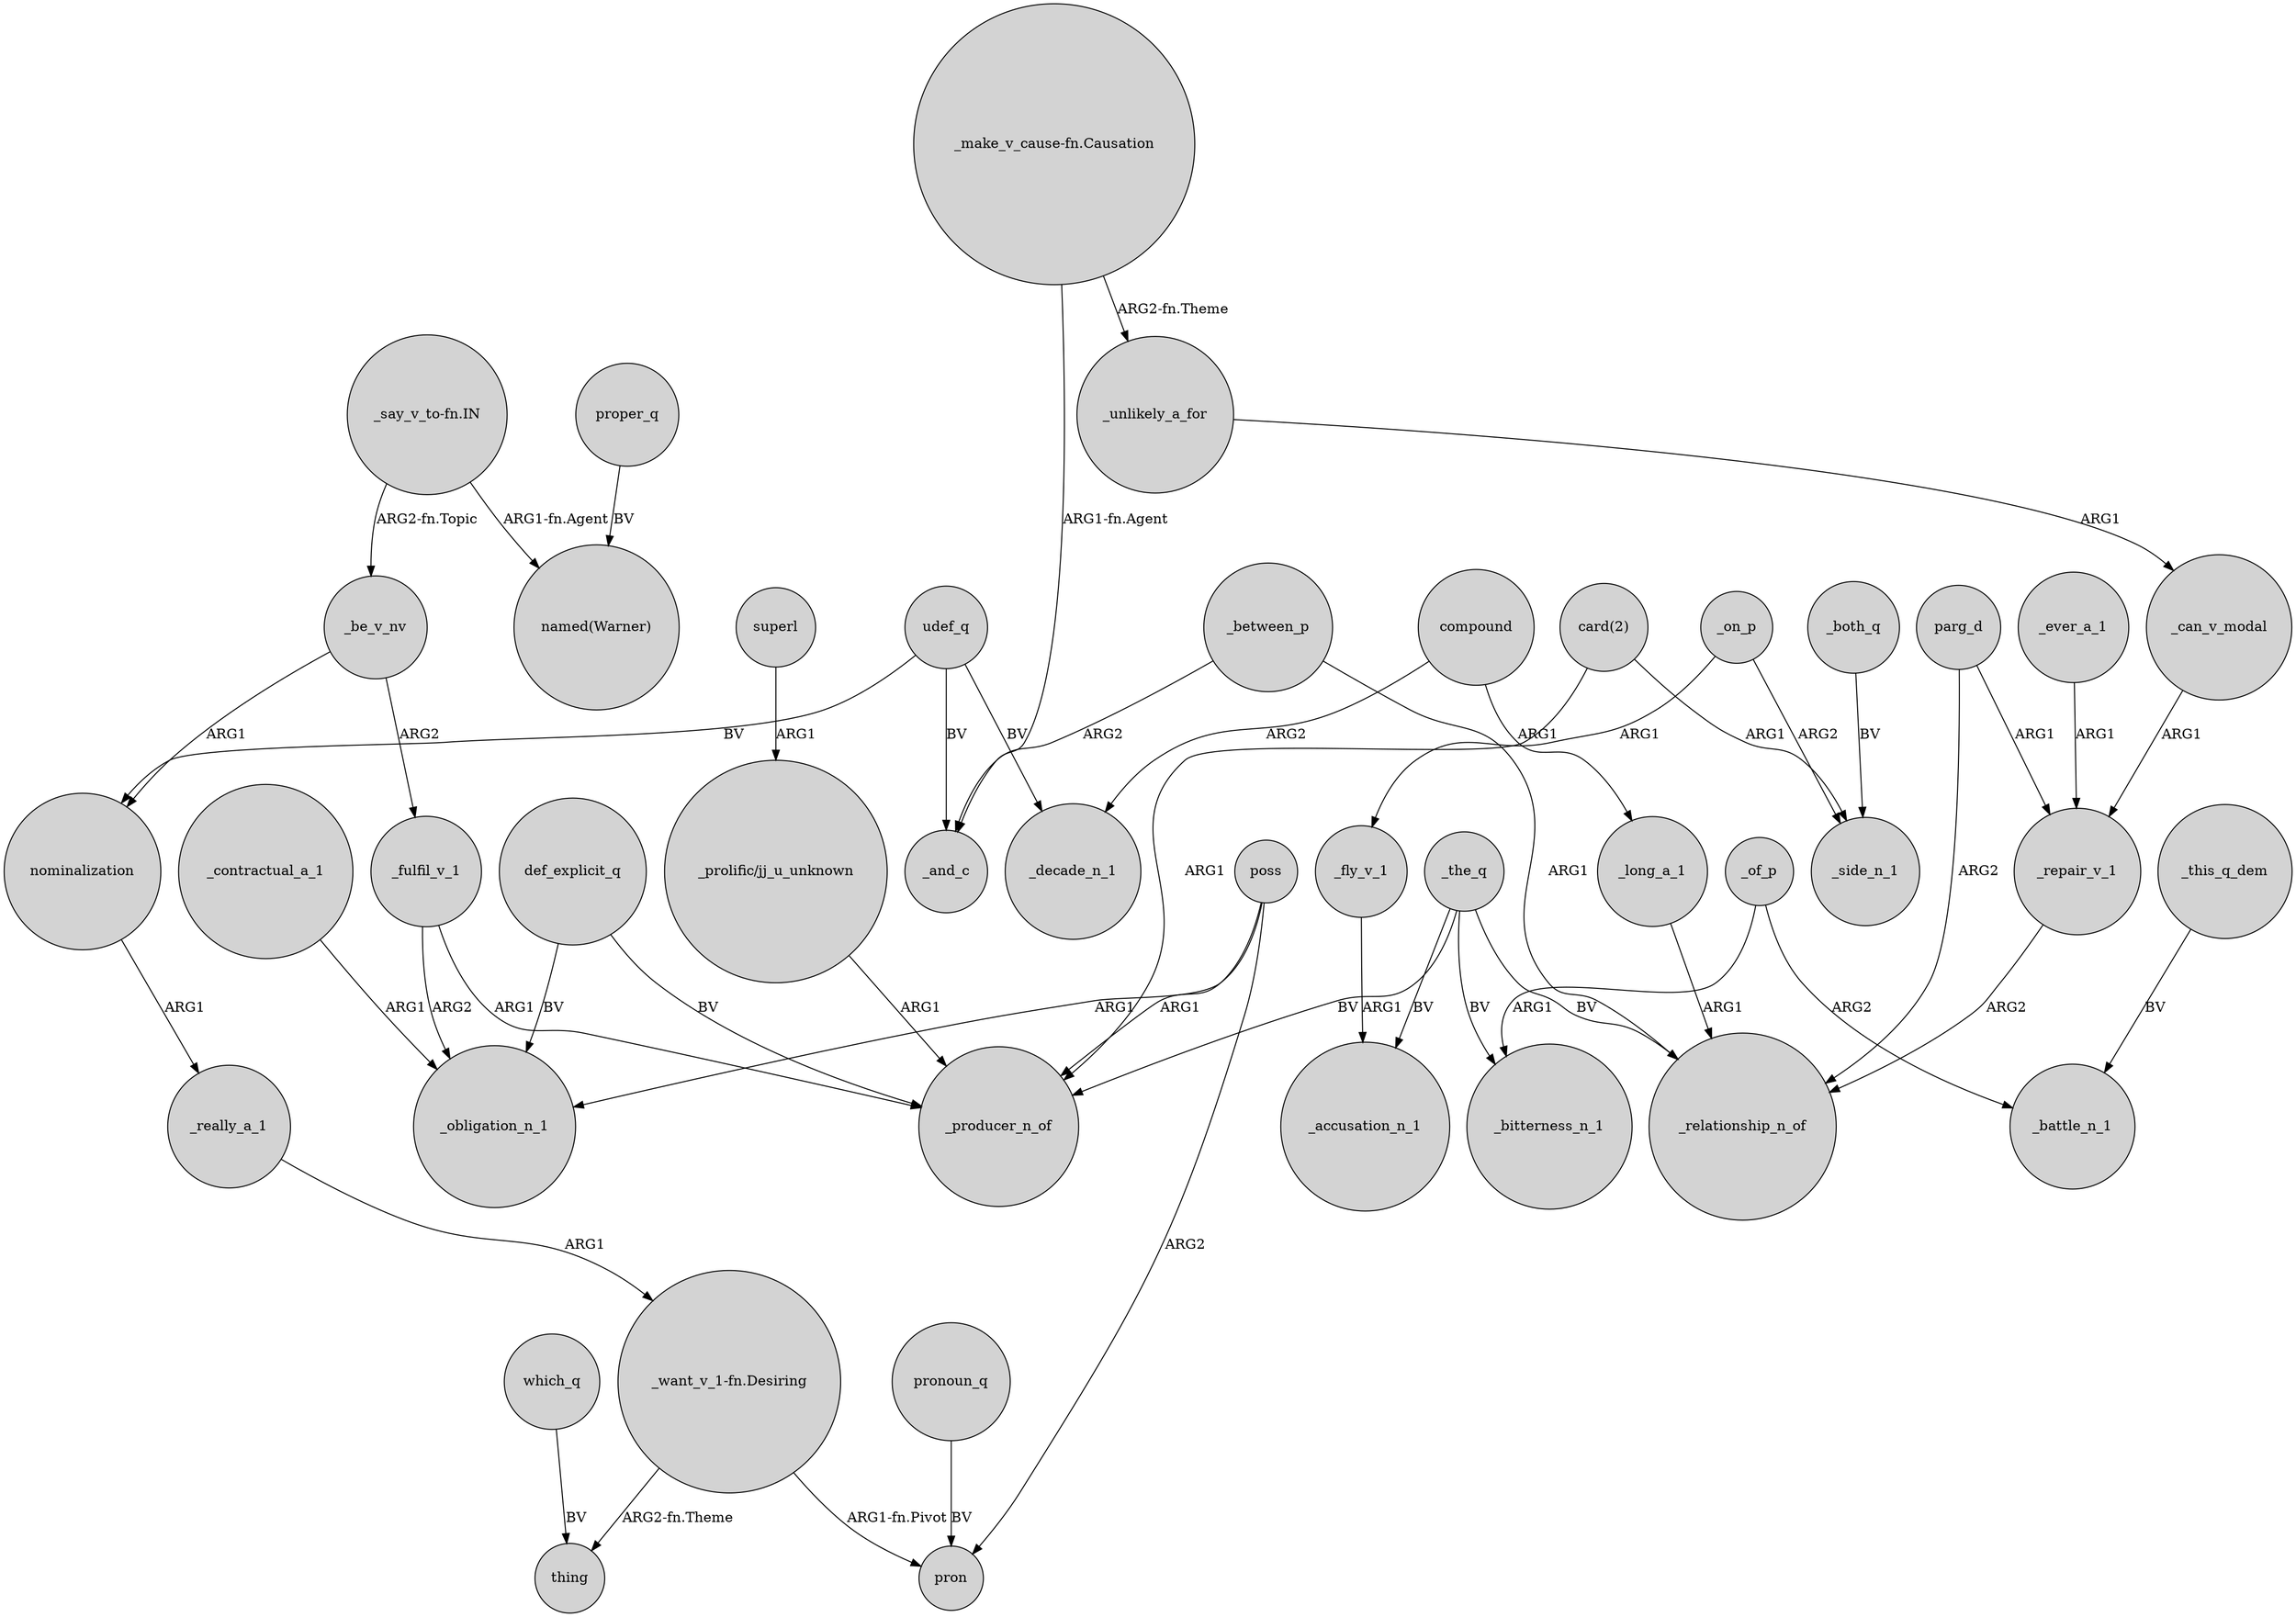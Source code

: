 digraph {
	node [shape=circle style=filled]
	_the_q -> _producer_n_of [label=BV]
	_of_p -> _bitterness_n_1 [label=ARG1]
	_both_q -> _side_n_1 [label=BV]
	compound -> _long_a_1 [label=ARG1]
	parg_d -> _repair_v_1 [label=ARG1]
	poss -> pron [label=ARG2]
	superl -> "_prolific/jj_u_unknown" [label=ARG1]
	_repair_v_1 -> _relationship_n_of [label=ARG2]
	_unlikely_a_for -> _can_v_modal [label=ARG1]
	_fulfil_v_1 -> _producer_n_of [label=ARG1]
	def_explicit_q -> _producer_n_of [label=BV]
	"_want_v_1-fn.Desiring" -> thing [label="ARG2-fn.Theme"]
	"_say_v_to-fn.IN" -> "named(Warner)" [label="ARG1-fn.Agent"]
	"_want_v_1-fn.Desiring" -> pron [label="ARG1-fn.Pivot"]
	_ever_a_1 -> _repair_v_1 [label=ARG1]
	"_make_v_cause-fn.Causation" -> _and_c [label="ARG1-fn.Agent"]
	_this_q_dem -> _battle_n_1 [label=BV]
	def_explicit_q -> _obligation_n_1 [label=BV]
	_fulfil_v_1 -> _obligation_n_1 [label=ARG2]
	_contractual_a_1 -> _obligation_n_1 [label=ARG1]
	nominalization -> _really_a_1 [label=ARG1]
	_the_q -> _accusation_n_1 [label=BV]
	_long_a_1 -> _relationship_n_of [label=ARG1]
	pronoun_q -> pron [label=BV]
	"_prolific/jj_u_unknown" -> _producer_n_of [label=ARG1]
	"card(2)" -> _side_n_1 [label=ARG1]
	"_make_v_cause-fn.Causation" -> _unlikely_a_for [label="ARG2-fn.Theme"]
	parg_d -> _relationship_n_of [label=ARG2]
	_be_v_nv -> nominalization [label=ARG1]
	_can_v_modal -> _repair_v_1 [label=ARG1]
	_on_p -> _side_n_1 [label=ARG2]
	"_say_v_to-fn.IN" -> _be_v_nv [label="ARG2-fn.Topic"]
	_between_p -> _and_c [label=ARG2]
	_really_a_1 -> "_want_v_1-fn.Desiring" [label=ARG1]
	udef_q -> nominalization [label=BV]
	"card(2)" -> _producer_n_of [label=ARG1]
	poss -> _obligation_n_1 [label=ARG1]
	_fly_v_1 -> _accusation_n_1 [label=ARG1]
	_between_p -> _relationship_n_of [label=ARG1]
	_the_q -> _bitterness_n_1 [label=BV]
	proper_q -> "named(Warner)" [label=BV]
	_the_q -> _relationship_n_of [label=BV]
	udef_q -> _and_c [label=BV]
	compound -> _decade_n_1 [label=ARG2]
	poss -> _producer_n_of [label=ARG1]
	udef_q -> _decade_n_1 [label=BV]
	_of_p -> _battle_n_1 [label=ARG2]
	_be_v_nv -> _fulfil_v_1 [label=ARG2]
	_on_p -> _fly_v_1 [label=ARG1]
	which_q -> thing [label=BV]
}
